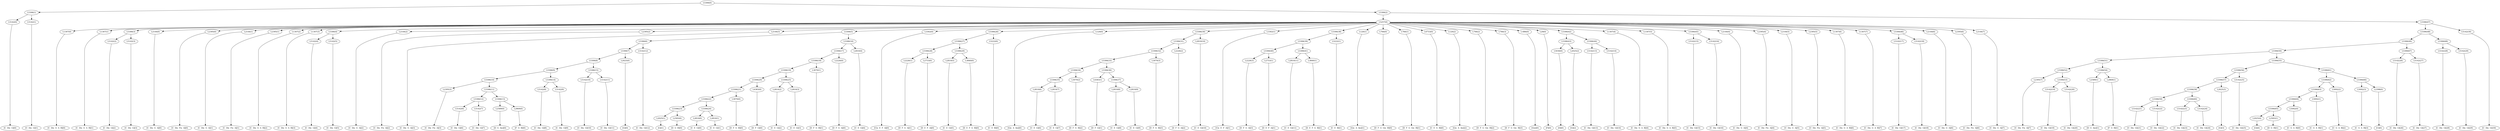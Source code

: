 digraph sample{
"L5142(0)"->"[C  Dis  G](0)"
"L5142(1)"->"[C  Dis  G](1)"
"L5306(1)"->"L5142(0)"
"L5306(1)"->"L5142(1)"
"L1307(0)"->"[C  Dis  G  A  B](0)"
"L1307(1)"->"[C  Dis  G  A  B](1)"
"L5142(2)"->"[C  Dis  G](2)"
"L5142(3)"->"[C  Dis  G](3)"
"L5306(3)"->"L5142(2)"
"L5306(3)"->"L5142(3)"
"L2144(0)"->"[C  Dis  G  A](0)"
"L2395(0)"->"[C  Dis  Fis  A](0)"
"L2144(1)"->"[C  Dis  G  A](1)"
"L2395(1)"->"[C  Dis  Fis  A](1)"
"L1307(2)"->"[C  Dis  G  A  B](2)"
"L1307(3)"->"[C  Dis  G  A  B](3)"
"L5142(4)"->"[C  Dis  G](4)"
"L5142(5)"->"[C  Dis  G](5)"
"L5306(4)"->"L5142(4)"
"L5306(4)"->"L5142(5)"
"L2144(2)"->"[C  Dis  G  A](2)"
"L2395(2)"->"[C  Dis  Fis  A](2)"
"L2144(3)"->"[C  Dis  G  A](3)"
"L2395(3)"->"[C  Dis  Fis  A](3)"
"L5142(6)"->"[C  Dis  G](6)"
"L5142(7)"->"[C  Dis  G](7)"
"L5306(12)"->"L5142(6)"
"L5306(12)"->"L5142(7)"
"L2589(0)"->"[D  G  Ais](0)"
"L2869(0)"->"[F  G  B](0)"
"L5306(13)"->"L2589(0)"
"L5306(13)"->"L2869(0)"
"L5306(11)"->"L5306(12)"
"L5306(11)"->"L5306(13)"
"L5306(10)"->"L2395(3)"
"L5306(10)"->"L5306(11)"
"L5142(8)"->"[C  Dis  G](8)"
"L5142(9)"->"[C  Dis  G](9)"
"L5306(14)"->"L5142(8)"
"L5306(14)"->"L5142(9)"
"L5306(9)"->"L5306(10)"
"L5306(9)"->"L5306(14)"
"L5142(10)"->"[C  Dis  G](10)"
"L5142(11)"->"[C  Dis  G](11)"
"L5306(15)"->"L5142(10)"
"L5306(15)"->"L5142(11)"
"L5306(8)"->"L5306(9)"
"L5306(8)"->"L5306(15)"
"L2025(0)"->"[G](0)"
"L5306(7)"->"L5306(8)"
"L5306(7)"->"L2025(0)"
"L5142(12)"->"[C  Dis  G](12)"
"L5306(6)"->"L5306(7)"
"L5306(6)"->"L5142(12)"
"L2025(1)"->"[G](1)"
"L2583(0)"->"[D  G  B](0)"
"L5306(23)"->"L2025(1)"
"L5306(23)"->"L2583(0)"
"L2810(0)"->"[C  E  G](0)"
"L2810(1)"->"[C  E  G](1)"
"L5306(24)"->"L2810(0)"
"L5306(24)"->"L2810(1)"
"L5306(22)"->"L5306(23)"
"L5306(22)"->"L5306(24)"
"L3070(0)"->"[D  F  G  B](0)"
"L5306(21)"->"L5306(22)"
"L5306(21)"->"L3070(0)"
"L4383(0)"->"[D  F  G](0)"
"L5306(20)"->"L5306(21)"
"L5306(20)"->"L4383(0)"
"L2810(2)"->"[C  E  G](2)"
"L2810(3)"->"[C  E  G](3)"
"L5306(25)"->"L2810(2)"
"L5306(25)"->"L2810(3)"
"L5306(19)"->"L5306(20)"
"L5306(19)"->"L5306(25)"
"L3070(1)"->"[D  F  G  B](1)"
"L5306(18)"->"L5306(19)"
"L5306(18)"->"L3070(1)"
"L2226(0)"->"[D  F  G  A](0)"
"L5306(17)"->"L5306(18)"
"L5306(17)"->"L2226(0)"
"L2810(4)"->"[C  E  G](4)"
"L5306(16)"->"L5306(17)"
"L5306(16)"->"L2810(4)"
"L5306(5)"->"L5306(6)"
"L5306(5)"->"L5306(16)"
"L3302(0)"->"[Cis  E  F  A](0)"
"L2226(1)"->"[D  F  G  A](1)"
"L2753(0)"->"[D  E  F  A](0)"
"L5306(28)"->"L2226(1)"
"L5306(28)"->"L2753(0)"
"L2810(5)"->"[C  E  G](5)"
"L3840(0)"->"[D  E  F  G  B](0)"
"L5306(29)"->"L2810(5)"
"L5306(29)"->"L3840(0)"
"L5306(27)"->"L5306(28)"
"L5306(27)"->"L5306(29)"
"L5222(0)"->"[C  E  B](0)"
"L5306(26)"->"L5306(27)"
"L5306(26)"->"L5222(0)"
"L120(0)"->"[Gis  A  Ais](0)"
"L2810(6)"->"[C  E  G](6)"
"L2810(7)"->"[C  E  G](7)"
"L5306(35)"->"L2810(6)"
"L5306(35)"->"L2810(7)"
"L3070(2)"->"[D  F  G  B](2)"
"L5306(34)"->"L5306(35)"
"L5306(34)"->"L3070(2)"
"L4383(1)"->"[D  F  G](1)"
"L2810(8)"->"[C  E  G](8)"
"L2810(9)"->"[C  E  G](9)"
"L5306(37)"->"L2810(8)"
"L5306(37)"->"L2810(9)"
"L5306(36)"->"L4383(1)"
"L5306(36)"->"L5306(37)"
"L5306(33)"->"L5306(34)"
"L5306(33)"->"L5306(36)"
"L3070(3)"->"[D  F  G  B](3)"
"L5306(32)"->"L5306(33)"
"L5306(32)"->"L3070(3)"
"L2226(2)"->"[D  F  G  A](2)"
"L5306(31)"->"L5306(32)"
"L5306(31)"->"L2226(2)"
"L2810(10)"->"[C  E  G](10)"
"L5306(30)"->"L5306(31)"
"L5306(30)"->"L2810(10)"
"L3302(1)"->"[Cis  E  F  A](1)"
"L2226(3)"->"[D  F  G  A](3)"
"L2753(1)"->"[D  E  F  A](1)"
"L5306(40)"->"L2226(3)"
"L5306(40)"->"L2753(1)"
"L2810(11)"->"[C  E  G](11)"
"L3840(1)"->"[D  E  F  G  B](1)"
"L5306(41)"->"L2810(11)"
"L5306(41)"->"L3840(1)"
"L5306(39)"->"L5306(40)"
"L5306(39)"->"L5306(41)"
"L5222(1)"->"[C  E  B](1)"
"L5306(38)"->"L5306(39)"
"L5306(38)"->"L5222(1)"
"L120(1)"->"[Gis  A  Ais](1)"
"L766(0)"->"[D  F  G  Gis  B](0)"
"L766(1)"->"[D  F  G  Gis  B](1)"
"L4753(0)"->"[C  E  G  B](0)"
"L120(2)"->"[Gis  A  Ais](2)"
"L766(2)"->"[D  F  G  Gis  B](2)"
"L766(3)"->"[D  F  G  Gis  B](3)"
"L-686(0)"->"[Gis](0)"
"L29(0)"->"[F](0)"
"L5036(0)"->"[D](0)"
"L2025(2)"->"[G](2)"
"L5306(43)"->"L5036(0)"
"L5306(43)"->"L2025(2)"
"L5142(13)"->"[C  Dis  G](13)"
"L5142(14)"->"[C  Dis  G](14)"
"L5306(44)"->"L5142(13)"
"L5306(44)"->"L5142(14)"
"L5306(42)"->"L5306(43)"
"L5306(42)"->"L5306(44)"
"L1307(4)"->"[C  Dis  G  A  B](4)"
"L1307(5)"->"[C  Dis  G  A  B](5)"
"L5142(15)"->"[C  Dis  G](15)"
"L5142(16)"->"[C  Dis  G](16)"
"L5306(45)"->"L5142(15)"
"L5306(45)"->"L5142(16)"
"L2144(4)"->"[C  Dis  G  A](4)"
"L2395(4)"->"[C  Dis  Fis  A](4)"
"L2144(5)"->"[C  Dis  G  A](5)"
"L2395(5)"->"[C  Dis  Fis  A](5)"
"L1307(6)"->"[C  Dis  G  A  B](6)"
"L1307(7)"->"[C  Dis  G  A  B](7)"
"L5142(17)"->"[C  Dis  G](17)"
"L5142(18)"->"[C  Dis  G](18)"
"L5306(46)"->"L5142(17)"
"L5306(46)"->"L5142(18)"
"L2144(6)"->"[C  Dis  G  A](6)"
"L2395(6)"->"[C  Dis  Fis  A](6)"
"L2144(7)"->"[C  Dis  G  A](7)"
"L5257(0)"->"L1307(0)"
"L5257(0)"->"L1307(1)"
"L5257(0)"->"L5306(3)"
"L5257(0)"->"L2144(0)"
"L5257(0)"->"L2395(0)"
"L5257(0)"->"L2144(1)"
"L5257(0)"->"L2395(1)"
"L5257(0)"->"L1307(2)"
"L5257(0)"->"L1307(3)"
"L5257(0)"->"L5306(4)"
"L5257(0)"->"L2144(2)"
"L5257(0)"->"L2395(2)"
"L5257(0)"->"L2144(3)"
"L5257(0)"->"L5306(5)"
"L5257(0)"->"L3302(0)"
"L5257(0)"->"L5306(26)"
"L5257(0)"->"L120(0)"
"L5257(0)"->"L5306(30)"
"L5257(0)"->"L3302(1)"
"L5257(0)"->"L5306(38)"
"L5257(0)"->"L120(1)"
"L5257(0)"->"L766(0)"
"L5257(0)"->"L766(1)"
"L5257(0)"->"L4753(0)"
"L5257(0)"->"L120(2)"
"L5257(0)"->"L766(2)"
"L5257(0)"->"L766(3)"
"L5257(0)"->"L-686(0)"
"L5257(0)"->"L29(0)"
"L5257(0)"->"L5306(42)"
"L5257(0)"->"L1307(4)"
"L5257(0)"->"L1307(5)"
"L5257(0)"->"L5306(45)"
"L5257(0)"->"L2144(4)"
"L5257(0)"->"L2395(4)"
"L5257(0)"->"L2144(5)"
"L5257(0)"->"L2395(5)"
"L5257(0)"->"L1307(6)"
"L5257(0)"->"L1307(7)"
"L5257(0)"->"L5306(46)"
"L5257(0)"->"L2144(6)"
"L5257(0)"->"L2395(6)"
"L5257(0)"->"L2144(7)"
"L2395(7)"->"[C  Dis  Fis  A](7)"
"L5142(19)"->"[C  Dis  G](19)"
"L5142(20)"->"[C  Dis  G](20)"
"L5306(53)"->"L5142(19)"
"L5306(53)"->"L5142(20)"
"L5306(52)"->"L2395(7)"
"L5306(52)"->"L5306(53)"
"L2589(1)"->"[D  G  Ais](1)"
"L2869(1)"->"[F  G  B](1)"
"L5306(54)"->"L2589(1)"
"L5306(54)"->"L2869(1)"
"L5306(51)"->"L5306(52)"
"L5306(51)"->"L5306(54)"
"L5142(21)"->"[C  Dis  G](21)"
"L5142(22)"->"[C  Dis  G](22)"
"L5306(59)"->"L5142(21)"
"L5306(59)"->"L5142(22)"
"L5142(23)"->"[C  Dis  G](23)"
"L5142(24)"->"[C  Dis  G](24)"
"L5306(60)"->"L5142(23)"
"L5306(60)"->"L5142(24)"
"L5306(58)"->"L5306(59)"
"L5306(58)"->"L5306(60)"
"L2025(3)"->"[G](3)"
"L5306(57)"->"L5306(58)"
"L5306(57)"->"L2025(3)"
"L5142(25)"->"[C  Dis  G](25)"
"L5306(56)"->"L5306(57)"
"L5306(56)"->"L5142(25)"
"L2025(4)"->"[G](4)"
"L2583(1)"->"[D  G  B](1)"
"L5306(65)"->"L2025(4)"
"L5306(65)"->"L2583(1)"
"L5092(0)"->"[C  G  A  B](0)"
"L5306(64)"->"L5306(65)"
"L5306(64)"->"L5092(0)"
"L5092(1)"->"[C  G  A  B](1)"
"L5306(63)"->"L5306(64)"
"L5306(63)"->"L5092(1)"
"L5092(2)"->"[C  G  A  B](2)"
"L5306(62)"->"L5306(63)"
"L5306(62)"->"L5092(2)"
"L5092(3)"->"[C  G  A  B](3)"
"L2398(0)"->"[C](0)"
"L5306(66)"->"L5092(3)"
"L5306(66)"->"L2398(0)"
"L5306(61)"->"L5306(62)"
"L5306(61)"->"L5306(66)"
"L5306(55)"->"L5306(56)"
"L5306(55)"->"L5306(61)"
"L5306(50)"->"L5306(51)"
"L5306(50)"->"L5306(55)"
"L5142(26)"->"[C  Dis  G](26)"
"L5142(27)"->"[C  Dis  G](27)"
"L5306(67)"->"L5142(26)"
"L5306(67)"->"L5142(27)"
"L5306(49)"->"L5306(50)"
"L5306(49)"->"L5306(67)"
"L5142(28)"->"[C  Dis  G](28)"
"L5142(29)"->"[C  Dis  G](29)"
"L5306(68)"->"L5142(28)"
"L5306(68)"->"L5142(29)"
"L5306(48)"->"L5306(49)"
"L5306(48)"->"L5306(68)"
"L5142(30)"->"[C  Dis  G](30)"
"L5306(47)"->"L5306(48)"
"L5306(47)"->"L5142(30)"
"L5306(2)"->"L5257(0)"
"L5306(2)"->"L5306(47)"
"L5306(0)"->"L5306(1)"
"L5306(0)"->"L5306(2)"
{rank = min; "L5306(0)"}
{rank = same; "L5306(1)"; "L5306(2)";}
{rank = same; "L5142(0)"; "L5142(1)"; "L5257(0)"; "L5306(47)";}
{rank = same; "L1307(0)"; "L1307(1)"; "L5306(3)"; "L2144(0)"; "L2395(0)"; "L2144(1)"; "L2395(1)"; "L1307(2)"; "L1307(3)"; "L5306(4)"; "L2144(2)"; "L2395(2)"; "L2144(3)"; "L5306(5)"; "L3302(0)"; "L5306(26)"; "L120(0)"; "L5306(30)"; "L3302(1)"; "L5306(38)"; "L120(1)"; "L766(0)"; "L766(1)"; "L4753(0)"; "L120(2)"; "L766(2)"; "L766(3)"; "L-686(0)"; "L29(0)"; "L5306(42)"; "L1307(4)"; "L1307(5)"; "L5306(45)"; "L2144(4)"; "L2395(4)"; "L2144(5)"; "L2395(5)"; "L1307(6)"; "L1307(7)"; "L5306(46)"; "L2144(6)"; "L2395(6)"; "L2144(7)"; "L5306(48)"; "L5142(30)";}
{rank = same; "L5142(2)"; "L5142(3)"; "L5142(4)"; "L5142(5)"; "L5306(6)"; "L5306(16)"; "L5306(27)"; "L5222(0)"; "L5306(31)"; "L2810(10)"; "L5306(39)"; "L5222(1)"; "L5306(43)"; "L5306(44)"; "L5142(15)"; "L5142(16)"; "L5142(17)"; "L5142(18)"; "L5306(49)"; "L5306(68)";}
{rank = same; "L5306(7)"; "L5142(12)"; "L5306(17)"; "L2810(4)"; "L5306(28)"; "L5306(29)"; "L5306(32)"; "L2226(2)"; "L5306(40)"; "L5306(41)"; "L5036(0)"; "L2025(2)"; "L5142(13)"; "L5142(14)"; "L5306(50)"; "L5306(67)"; "L5142(28)"; "L5142(29)";}
{rank = same; "L5306(8)"; "L2025(0)"; "L5306(18)"; "L2226(0)"; "L2226(1)"; "L2753(0)"; "L2810(5)"; "L3840(0)"; "L5306(33)"; "L3070(3)"; "L2226(3)"; "L2753(1)"; "L2810(11)"; "L3840(1)"; "L5306(51)"; "L5306(55)"; "L5142(26)"; "L5142(27)";}
{rank = same; "L5306(9)"; "L5306(15)"; "L5306(19)"; "L3070(1)"; "L5306(34)"; "L5306(36)"; "L5306(52)"; "L5306(54)"; "L5306(56)"; "L5306(61)";}
{rank = same; "L5306(10)"; "L5306(14)"; "L5142(10)"; "L5142(11)"; "L5306(20)"; "L5306(25)"; "L5306(35)"; "L3070(2)"; "L4383(1)"; "L5306(37)"; "L2395(7)"; "L5306(53)"; "L2589(1)"; "L2869(1)"; "L5306(57)"; "L5142(25)"; "L5306(62)"; "L5306(66)";}
{rank = same; "L2395(3)"; "L5306(11)"; "L5142(8)"; "L5142(9)"; "L5306(21)"; "L4383(0)"; "L2810(2)"; "L2810(3)"; "L2810(6)"; "L2810(7)"; "L2810(8)"; "L2810(9)"; "L5142(19)"; "L5142(20)"; "L5306(58)"; "L2025(3)"; "L5306(63)"; "L5092(2)"; "L5092(3)"; "L2398(0)";}
{rank = same; "L5306(12)"; "L5306(13)"; "L5306(22)"; "L3070(0)"; "L5306(59)"; "L5306(60)"; "L5306(64)"; "L5092(1)";}
{rank = same; "L5142(6)"; "L5142(7)"; "L2589(0)"; "L2869(0)"; "L5306(23)"; "L5306(24)"; "L5142(21)"; "L5142(22)"; "L5142(23)"; "L5142(24)"; "L5306(65)"; "L5092(0)";}
{rank = same; "L2025(1)"; "L2583(0)"; "L2810(0)"; "L2810(1)"; "L2025(4)"; "L2583(1)";}
{rank = max; "[C  Dis  Fis  A](0)"; "[C  Dis  Fis  A](1)"; "[C  Dis  Fis  A](2)"; "[C  Dis  Fis  A](3)"; "[C  Dis  Fis  A](4)"; "[C  Dis  Fis  A](5)"; "[C  Dis  Fis  A](6)"; "[C  Dis  Fis  A](7)"; "[C  Dis  G  A  B](0)"; "[C  Dis  G  A  B](1)"; "[C  Dis  G  A  B](2)"; "[C  Dis  G  A  B](3)"; "[C  Dis  G  A  B](4)"; "[C  Dis  G  A  B](5)"; "[C  Dis  G  A  B](6)"; "[C  Dis  G  A  B](7)"; "[C  Dis  G  A](0)"; "[C  Dis  G  A](1)"; "[C  Dis  G  A](2)"; "[C  Dis  G  A](3)"; "[C  Dis  G  A](4)"; "[C  Dis  G  A](5)"; "[C  Dis  G  A](6)"; "[C  Dis  G  A](7)"; "[C  Dis  G](0)"; "[C  Dis  G](1)"; "[C  Dis  G](10)"; "[C  Dis  G](11)"; "[C  Dis  G](12)"; "[C  Dis  G](13)"; "[C  Dis  G](14)"; "[C  Dis  G](15)"; "[C  Dis  G](16)"; "[C  Dis  G](17)"; "[C  Dis  G](18)"; "[C  Dis  G](19)"; "[C  Dis  G](2)"; "[C  Dis  G](20)"; "[C  Dis  G](21)"; "[C  Dis  G](22)"; "[C  Dis  G](23)"; "[C  Dis  G](24)"; "[C  Dis  G](25)"; "[C  Dis  G](26)"; "[C  Dis  G](27)"; "[C  Dis  G](28)"; "[C  Dis  G](29)"; "[C  Dis  G](3)"; "[C  Dis  G](30)"; "[C  Dis  G](4)"; "[C  Dis  G](5)"; "[C  Dis  G](6)"; "[C  Dis  G](7)"; "[C  Dis  G](8)"; "[C  Dis  G](9)"; "[C  E  B](0)"; "[C  E  B](1)"; "[C  E  G  B](0)"; "[C  E  G](0)"; "[C  E  G](1)"; "[C  E  G](10)"; "[C  E  G](11)"; "[C  E  G](2)"; "[C  E  G](3)"; "[C  E  G](4)"; "[C  E  G](5)"; "[C  E  G](6)"; "[C  E  G](7)"; "[C  E  G](8)"; "[C  E  G](9)"; "[C  G  A  B](0)"; "[C  G  A  B](1)"; "[C  G  A  B](2)"; "[C  G  A  B](3)"; "[C](0)"; "[Cis  E  F  A](0)"; "[Cis  E  F  A](1)"; "[D  E  F  A](0)"; "[D  E  F  A](1)"; "[D  E  F  G  B](0)"; "[D  E  F  G  B](1)"; "[D  F  G  A](0)"; "[D  F  G  A](1)"; "[D  F  G  A](2)"; "[D  F  G  A](3)"; "[D  F  G  B](0)"; "[D  F  G  B](1)"; "[D  F  G  B](2)"; "[D  F  G  B](3)"; "[D  F  G  Gis  B](0)"; "[D  F  G  Gis  B](1)"; "[D  F  G  Gis  B](2)"; "[D  F  G  Gis  B](3)"; "[D  F  G](0)"; "[D  F  G](1)"; "[D  G  Ais](0)"; "[D  G  Ais](1)"; "[D  G  B](0)"; "[D  G  B](1)"; "[D](0)"; "[F  G  B](0)"; "[F  G  B](1)"; "[F](0)"; "[G](0)"; "[G](1)"; "[G](2)"; "[G](3)"; "[G](4)"; "[Gis  A  Ais](0)"; "[Gis  A  Ais](1)"; "[Gis  A  Ais](2)"; "[Gis](0)";}
}